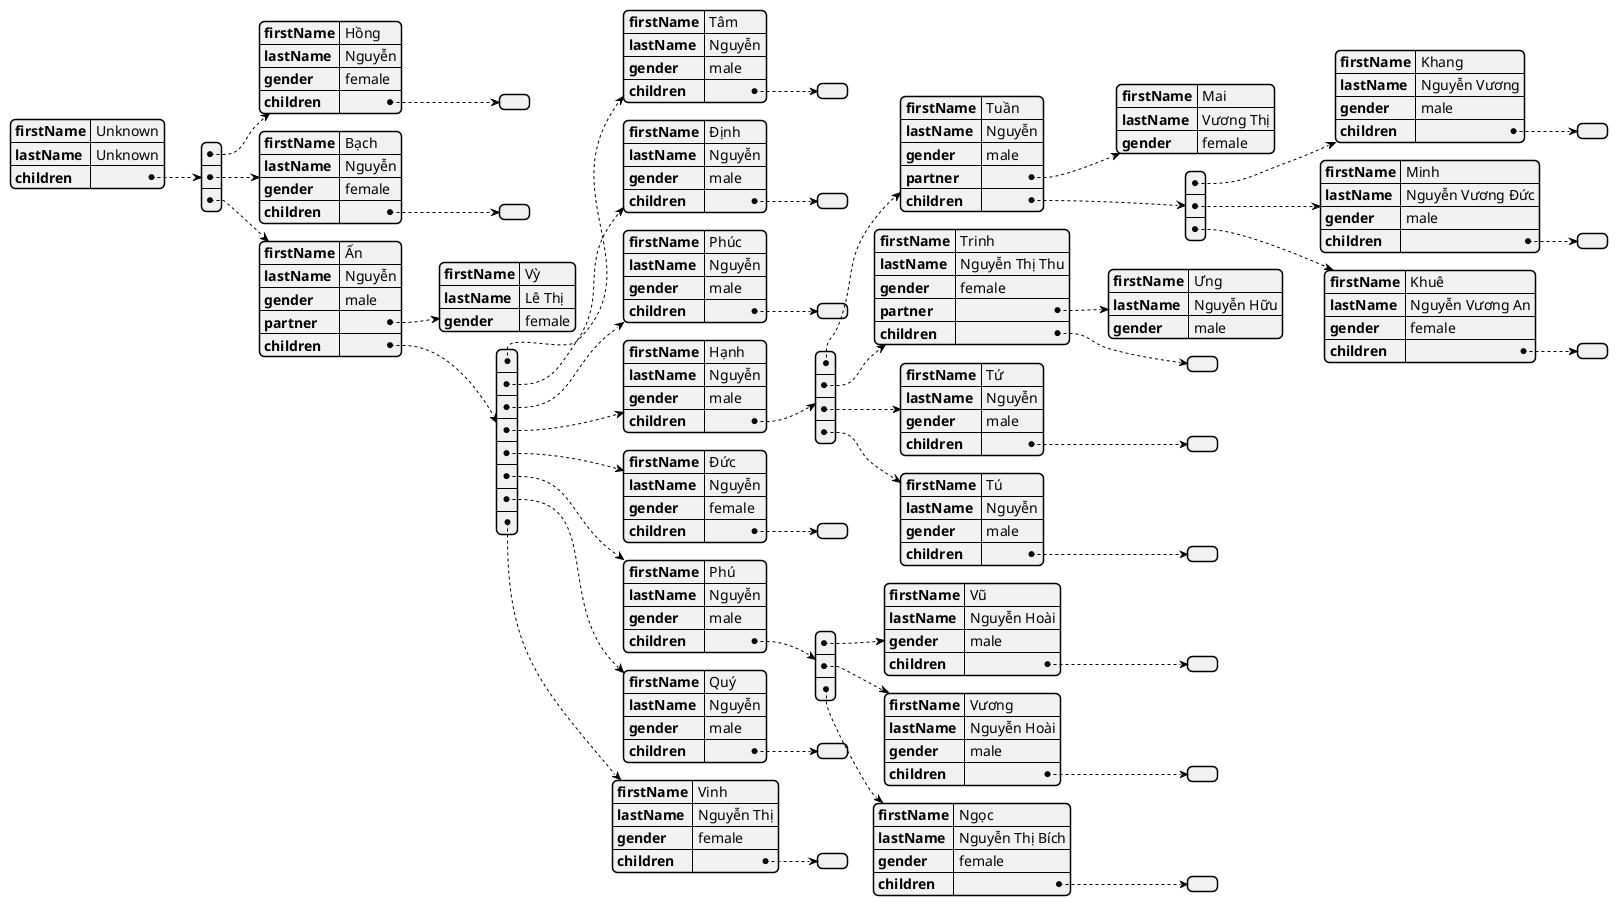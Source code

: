 @startjson
{
  "firstName": "Unknown",
  "lastName": "Unknown",
  "children": [
    {
      "firstName": "Hồng",
      "lastName": "Nguyễn",
      "gender": "female",
      "children": []
    },
    {
      "firstName": "Bạch",
      "lastName": "Nguyễn",
      "gender": "female",
      "children": []
    },
    {
      "firstName": "Ấn",
      "lastName": "Nguyễn",
      "gender": "male",
      "partner": {
        "firstName": "Vỳ",
        "lastName": "Lê Thị",
        "gender": "female"
      },
      "children": [
        {
          "firstName": "Tâm",
          "lastName": "Nguyễn",
          "gender": "male",
          "children": []
        },
        {
          "firstName": "Định",
          "lastName": "Nguyễn",
          "gender": "male",
          "children": []
        },
        {
          "firstName": "Phúc",
          "lastName": "Nguyễn",
          "gender": "male",
          "children": []
        },
        {
          "firstName": "Hạnh",
          "lastName": "Nguyễn",
          "gender": "male",
          "children": [
            {
              "firstName": "Tuần",
              "lastName": "Nguyễn",
              "gender": "male",
              "partner": {
                "firstName": "Mai",
                "lastName": "Vương Thị",
                "gender": "female"
              },
              "children": [
                {
                  "firstName": "Khang",
                  "lastName": "Nguyễn Vương",
                  "gender": "male",
                  "children": []
                },
                {
                  "firstName": "Minh",
                  "lastName": "Nguyễn Vương Đức",
                  "gender": "male",
                  "children": []
                },
                {
                  "firstName": "Khuê",
                  "lastName": "Nguyễn Vương An",
                  "gender": "female",
                  "children": []
                }
              ]
            },
            {
              "firstName": "Trinh",
              "lastName": "Nguyễn Thị Thu",
              "gender": "female",
              "partner": {
                "firstName": "Ưng",
                "lastName": "Nguyễn Hữu",
                "gender": "male"
              },
              "children": []
            },
            {
              "firstName": "Tứ",
              "lastName": "Nguyễn",
              "gender": "male",
              "children": []
            },
            {
              "firstName": "Tú",
              "lastName": "Nguyễn",
              "gender": "male",
              "children": []
            }
          ]
        },
        {
          "firstName": "Đức",
          "lastName": "Nguyễn",
          "gender": "female",
          "children": []
        },
        {
          "firstName": "Phú",
          "lastName": "Nguyễn",
          "gender": "male",
          "children": [
            {
              "firstName": "Vũ",
              "lastName": "Nguyễn Hoài",
              "gender": "male",
              "children": []
            },
            {
              "firstName": "Vương",
              "lastName": "Nguyễn Hoài",
              "gender": "male",
              "children": []
            },
            {
              "firstName": "Ngọc",
              "lastName": "Nguyễn Thị Bích",
              "gender": "female",
              "children": []
            }
          ]
        },
        {
          "firstName": "Quý",
          "lastName": "Nguyễn",
          "gender": "male",
          "children": []
        },
        {
          "firstName": "Vinh",
          "lastName": "Nguyễn Thị",
          "gender": "female",
          "children": []
        }
      ]
    }
  ]
}
@endjson